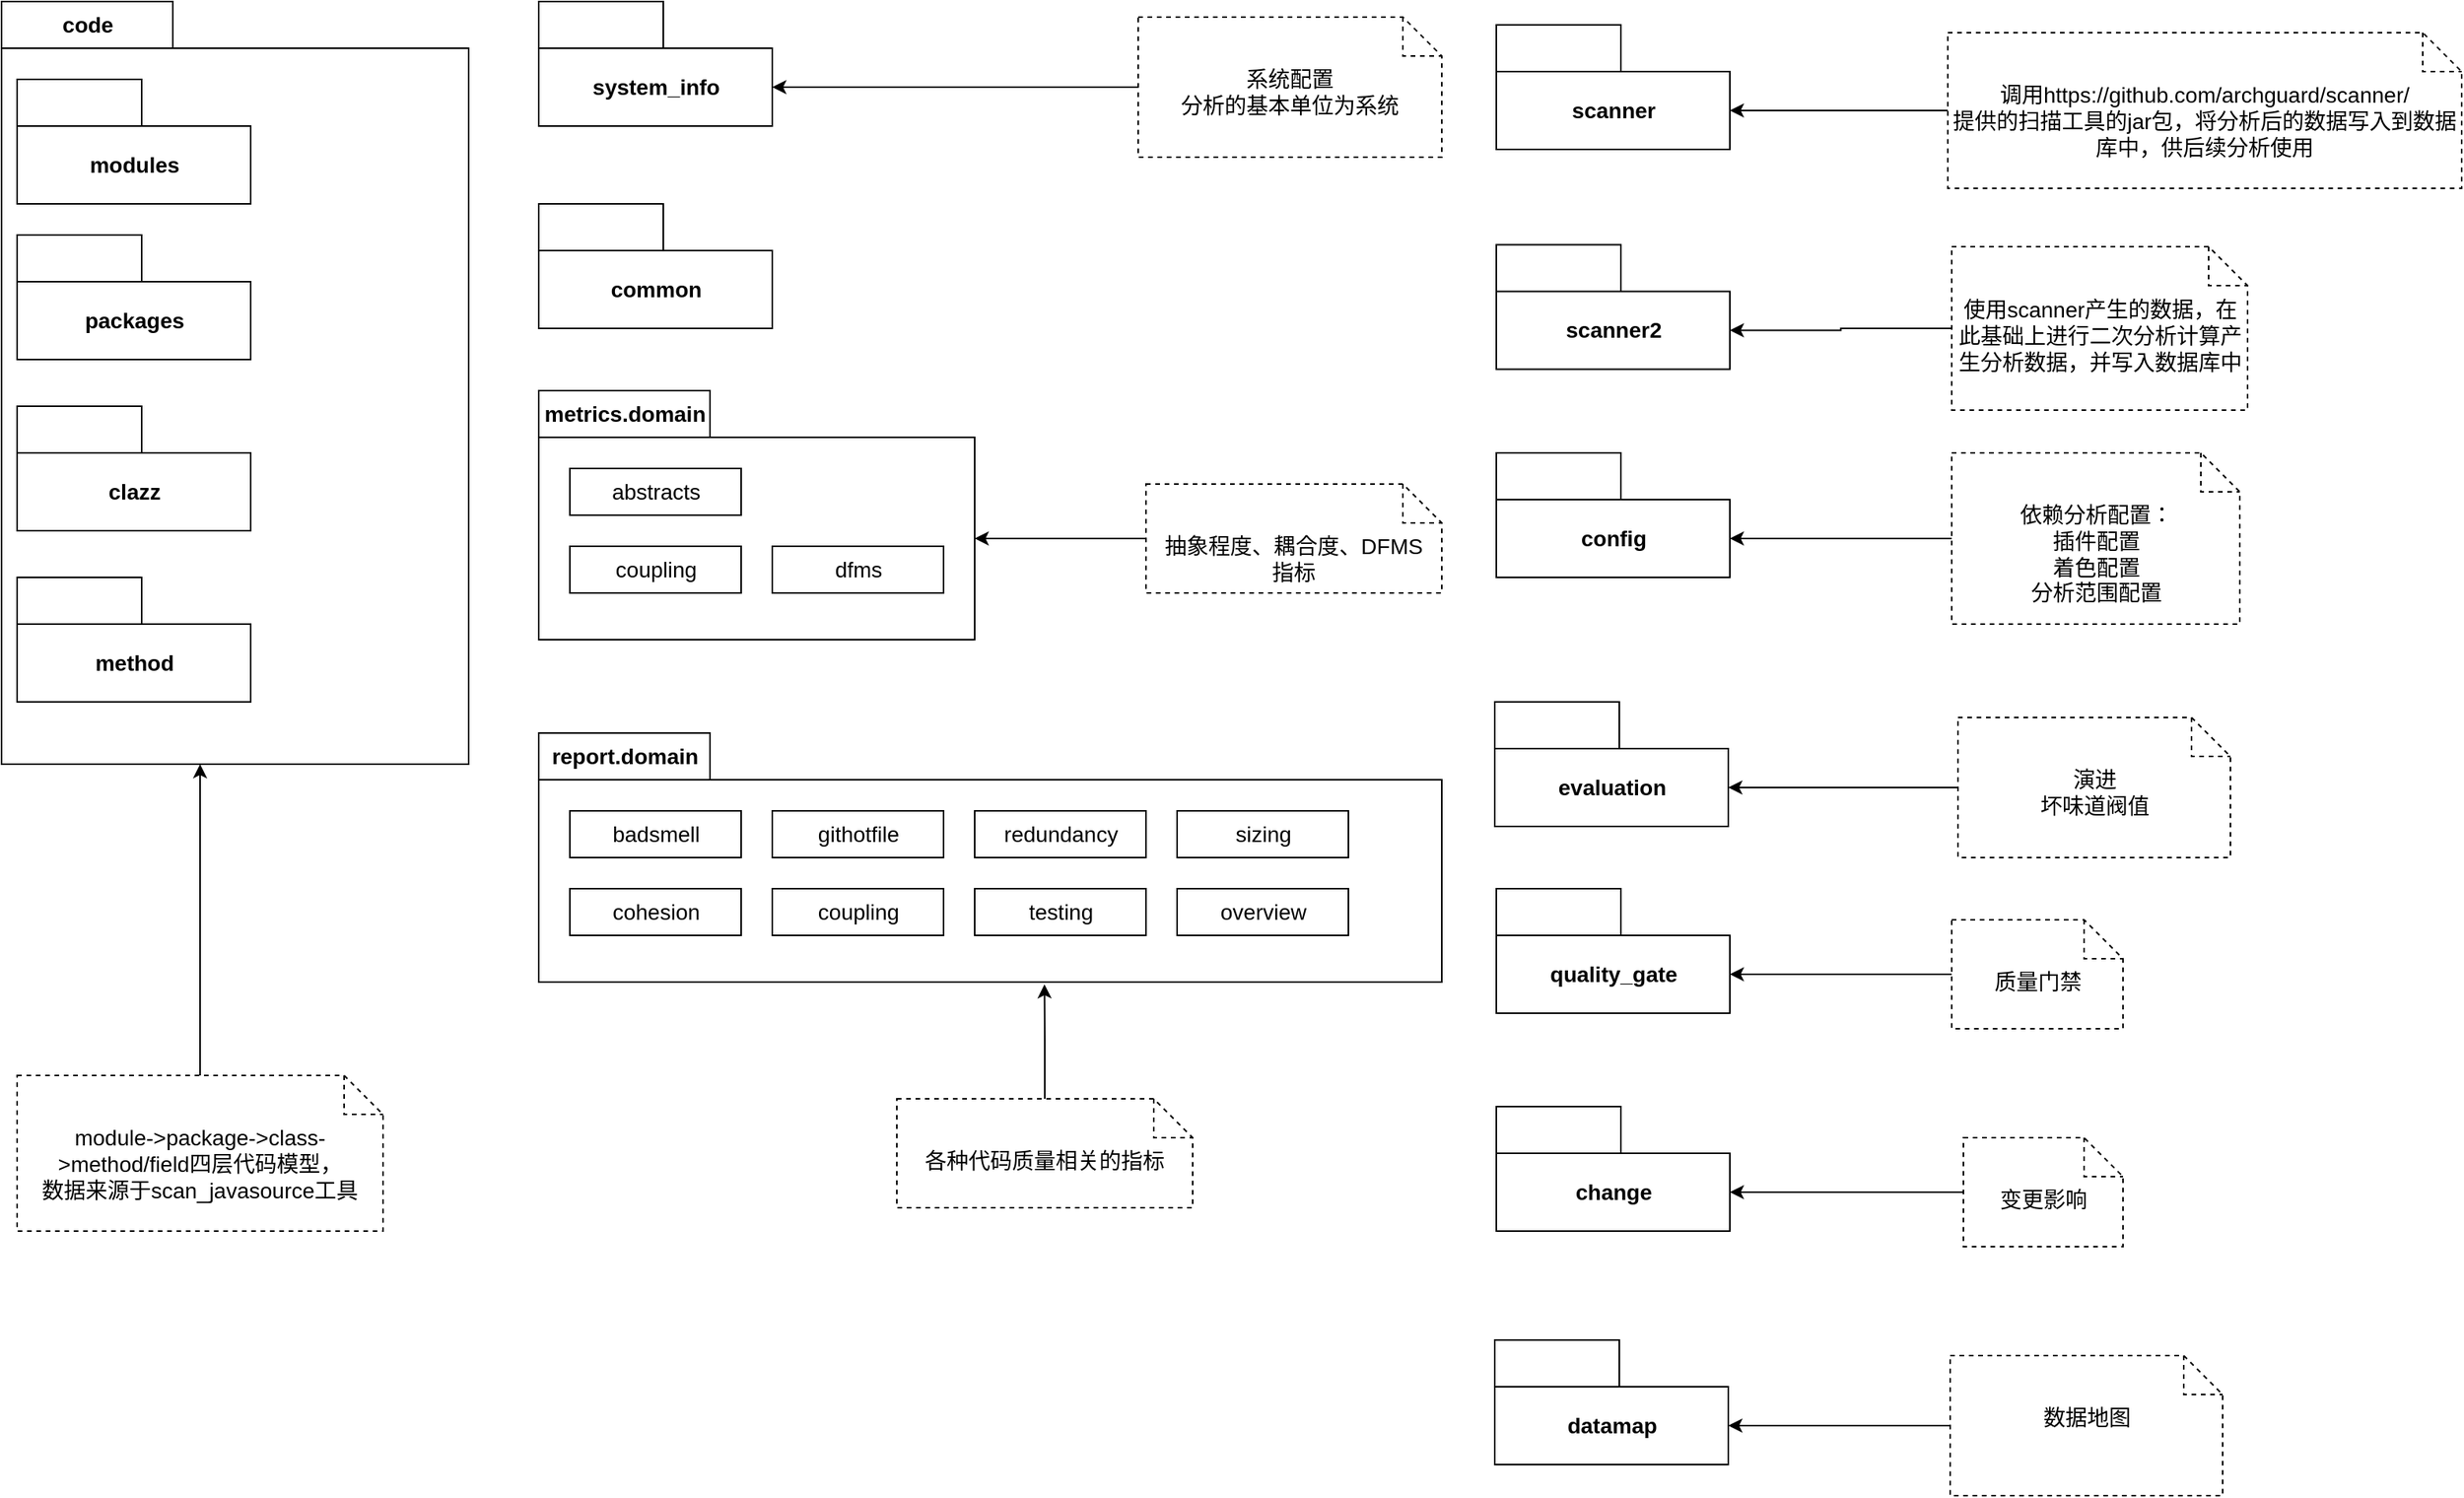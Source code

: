 <mxfile version="17.2.1" type="device"><diagram id="W0xRKkJSpiPdyRsw2Ave" name="Page-1"><mxGraphModel dx="1854" dy="1350" grid="1" gridSize="10" guides="1" tooltips="1" connect="1" arrows="1" fold="1" page="1" pageScale="1" pageWidth="850" pageHeight="1100" math="0" shadow="0"><root><mxCell id="0"/><mxCell id="1" parent="0"/><mxCell id="rQXTcV3R1CrluAP3dBnz-72" value="system_info" style="shape=folder;fontStyle=1;tabWidth=80;tabHeight=30;tabPosition=left;html=1;boundedLbl=1;fontSize=14;" vertex="1" parent="1"><mxGeometry x="425" y="10" width="150" height="80" as="geometry"/></mxCell><mxCell id="rQXTcV3R1CrluAP3dBnz-78" value="metrics.domain" style="shape=folder;fontStyle=1;tabWidth=110;tabHeight=30;tabPosition=left;html=1;boundedLbl=1;labelInHeader=1;container=1;collapsible=0;recursiveResize=0;strokeColor=default;fontSize=14;" vertex="1" parent="1"><mxGeometry x="425" y="260" width="280" height="160" as="geometry"/></mxCell><mxCell id="rQXTcV3R1CrluAP3dBnz-79" value="abstracts" style="html=1;strokeColor=default;fontSize=14;" vertex="1" parent="rQXTcV3R1CrluAP3dBnz-78"><mxGeometry width="110" height="30" relative="1" as="geometry"><mxPoint x="20" y="50" as="offset"/></mxGeometry></mxCell><mxCell id="rQXTcV3R1CrluAP3dBnz-80" value="coupling" style="html=1;strokeColor=default;fontSize=14;" vertex="1" parent="rQXTcV3R1CrluAP3dBnz-78"><mxGeometry x="20" y="100" width="110" height="30" as="geometry"/></mxCell><mxCell id="rQXTcV3R1CrluAP3dBnz-81" value="dfms" style="html=1;strokeColor=default;fontSize=14;" vertex="1" parent="rQXTcV3R1CrluAP3dBnz-78"><mxGeometry x="150" y="100" width="110" height="30" as="geometry"/></mxCell><mxCell id="rQXTcV3R1CrluAP3dBnz-82" value="report.domain" style="shape=folder;fontStyle=1;tabWidth=110;tabHeight=30;tabPosition=left;html=1;boundedLbl=1;labelInHeader=1;container=1;collapsible=0;recursiveResize=0;strokeColor=default;fontSize=14;" vertex="1" parent="1"><mxGeometry x="425" y="480" width="580" height="160" as="geometry"/></mxCell><mxCell id="rQXTcV3R1CrluAP3dBnz-83" value="badsmell" style="html=1;strokeColor=default;fontSize=14;" vertex="1" parent="rQXTcV3R1CrluAP3dBnz-82"><mxGeometry width="110" height="30" relative="1" as="geometry"><mxPoint x="20" y="50" as="offset"/></mxGeometry></mxCell><mxCell id="rQXTcV3R1CrluAP3dBnz-84" value="cohesion" style="html=1;strokeColor=default;fontSize=14;" vertex="1" parent="rQXTcV3R1CrluAP3dBnz-82"><mxGeometry x="20" y="100" width="110" height="30" as="geometry"/></mxCell><mxCell id="rQXTcV3R1CrluAP3dBnz-85" value="coupling" style="html=1;strokeColor=default;fontSize=14;" vertex="1" parent="rQXTcV3R1CrluAP3dBnz-82"><mxGeometry x="150" y="100" width="110" height="30" as="geometry"/></mxCell><mxCell id="rQXTcV3R1CrluAP3dBnz-86" value="githotfile" style="html=1;strokeColor=default;fontSize=14;" vertex="1" parent="rQXTcV3R1CrluAP3dBnz-82"><mxGeometry x="150" y="50" width="110" height="30" as="geometry"/></mxCell><mxCell id="rQXTcV3R1CrluAP3dBnz-87" value="redundancy" style="html=1;strokeColor=default;fontSize=14;" vertex="1" parent="rQXTcV3R1CrluAP3dBnz-82"><mxGeometry x="280" y="50" width="110" height="30" as="geometry"/></mxCell><mxCell id="rQXTcV3R1CrluAP3dBnz-88" value="testing" style="html=1;strokeColor=default;fontSize=14;" vertex="1" parent="rQXTcV3R1CrluAP3dBnz-82"><mxGeometry x="280" y="100" width="110" height="30" as="geometry"/></mxCell><mxCell id="rQXTcV3R1CrluAP3dBnz-89" value="sizing" style="html=1;strokeColor=default;fontSize=14;" vertex="1" parent="rQXTcV3R1CrluAP3dBnz-82"><mxGeometry x="410" y="50" width="110" height="30" as="geometry"/></mxCell><mxCell id="rQXTcV3R1CrluAP3dBnz-90" value="overview" style="html=1;strokeColor=default;fontSize=14;" vertex="1" parent="rQXTcV3R1CrluAP3dBnz-82"><mxGeometry x="410" y="100" width="110" height="30" as="geometry"/></mxCell><mxCell id="rQXTcV3R1CrluAP3dBnz-91" style="edgeStyle=orthogonalEdgeStyle;rounded=0;orthogonalLoop=1;jettySize=auto;html=1;exitX=0;exitY=0.5;exitDx=0;exitDy=0;exitPerimeter=0;entryX=0;entryY=0;entryDx=150;entryDy=55;entryPerimeter=0;fontSize=14;" edge="1" parent="1" source="rQXTcV3R1CrluAP3dBnz-92" target="rQXTcV3R1CrluAP3dBnz-72"><mxGeometry relative="1" as="geometry"/></mxCell><mxCell id="rQXTcV3R1CrluAP3dBnz-92" value="系统配置&lt;br&gt;分析的基本单位为系统" style="shape=note2;boundedLbl=1;whiteSpace=wrap;html=1;size=25;verticalAlign=top;align=center;strokeColor=default;dashed=1;fontSize=14;" vertex="1" parent="1"><mxGeometry x="810" y="20" width="195" height="90" as="geometry"/></mxCell><mxCell id="rQXTcV3R1CrluAP3dBnz-189" style="edgeStyle=orthogonalEdgeStyle;rounded=0;orthogonalLoop=1;jettySize=auto;html=1;entryX=0;entryY=0;entryDx=280;entryDy=95;entryPerimeter=0;" edge="1" parent="1" source="rQXTcV3R1CrluAP3dBnz-94" target="rQXTcV3R1CrluAP3dBnz-78"><mxGeometry relative="1" as="geometry"/></mxCell><mxCell id="rQXTcV3R1CrluAP3dBnz-94" value="抽象程度、耦合度、DFMS&lt;br style=&quot;font-size: 14px;&quot;&gt;指标" style="shape=note2;boundedLbl=1;whiteSpace=wrap;html=1;size=25;verticalAlign=top;align=center;strokeColor=default;dashed=1;fontSize=14;" vertex="1" parent="1"><mxGeometry x="815" y="320" width="190" height="70" as="geometry"/></mxCell><mxCell id="rQXTcV3R1CrluAP3dBnz-95" value="quality_gate" style="shape=folder;fontStyle=1;tabWidth=80;tabHeight=30;tabPosition=left;html=1;boundedLbl=1;fontSize=14;" vertex="1" parent="1"><mxGeometry x="1040" y="580" width="150" height="80" as="geometry"/></mxCell><mxCell id="rQXTcV3R1CrluAP3dBnz-182" style="edgeStyle=orthogonalEdgeStyle;rounded=0;orthogonalLoop=1;jettySize=auto;html=1;entryX=0;entryY=0;entryDx=150;entryDy=55;entryPerimeter=0;" edge="1" parent="1" source="rQXTcV3R1CrluAP3dBnz-97" target="rQXTcV3R1CrluAP3dBnz-95"><mxGeometry relative="1" as="geometry"/></mxCell><mxCell id="rQXTcV3R1CrluAP3dBnz-97" value="质量门禁" style="shape=note2;boundedLbl=1;whiteSpace=wrap;html=1;size=25;verticalAlign=top;align=center;strokeColor=default;dashed=1;fontSize=14;" vertex="1" parent="1"><mxGeometry x="1332.5" y="600" width="110" height="70" as="geometry"/></mxCell><mxCell id="rQXTcV3R1CrluAP3dBnz-191" style="edgeStyle=orthogonalEdgeStyle;rounded=0;orthogonalLoop=1;jettySize=auto;html=1;entryX=0.56;entryY=1.009;entryDx=0;entryDy=0;entryPerimeter=0;" edge="1" parent="1" source="rQXTcV3R1CrluAP3dBnz-99" target="rQXTcV3R1CrluAP3dBnz-82"><mxGeometry relative="1" as="geometry"/></mxCell><mxCell id="rQXTcV3R1CrluAP3dBnz-99" value="各种代码质量相关的指标" style="shape=note2;boundedLbl=1;whiteSpace=wrap;html=1;size=25;verticalAlign=top;align=center;strokeColor=default;dashed=1;fontSize=14;" vertex="1" parent="1"><mxGeometry x="655" y="715" width="190" height="70" as="geometry"/></mxCell><mxCell id="rQXTcV3R1CrluAP3dBnz-100" value="scanner" style="shape=folder;fontStyle=1;tabWidth=80;tabHeight=30;tabPosition=left;html=1;boundedLbl=1;fontSize=14;" vertex="1" parent="1"><mxGeometry x="1040" y="25" width="150" height="80" as="geometry"/></mxCell><mxCell id="rQXTcV3R1CrluAP3dBnz-101" value="scanner2" style="shape=folder;fontStyle=1;tabWidth=80;tabHeight=30;tabPosition=left;html=1;boundedLbl=1;fontSize=14;" vertex="1" parent="1"><mxGeometry x="1040" y="166.25" width="150" height="80" as="geometry"/></mxCell><mxCell id="rQXTcV3R1CrluAP3dBnz-181" style="edgeStyle=orthogonalEdgeStyle;rounded=0;orthogonalLoop=1;jettySize=auto;html=1;entryX=0;entryY=0;entryDx=150;entryDy=55;entryPerimeter=0;" edge="1" parent="1" source="rQXTcV3R1CrluAP3dBnz-103" target="rQXTcV3R1CrluAP3dBnz-100"><mxGeometry relative="1" as="geometry"/></mxCell><mxCell id="rQXTcV3R1CrluAP3dBnz-103" value="调用https://github.com/archguard/scanner/&lt;br style=&quot;font-size: 14px;&quot;&gt;提供的扫描工具的jar包，将分析后的数据写入到数据库中，供后续分析使用" style="shape=note2;boundedLbl=1;whiteSpace=wrap;html=1;size=25;verticalAlign=top;align=center;strokeColor=default;dashed=1;fontSize=14;" vertex="1" parent="1"><mxGeometry x="1330" y="30" width="330" height="100" as="geometry"/></mxCell><mxCell id="rQXTcV3R1CrluAP3dBnz-104" style="edgeStyle=orthogonalEdgeStyle;rounded=0;orthogonalLoop=1;jettySize=auto;html=1;exitX=0;exitY=0.5;exitDx=0;exitDy=0;exitPerimeter=0;entryX=0;entryY=0;entryDx=150;entryDy=55;entryPerimeter=0;fontSize=14;" edge="1" parent="1" source="rQXTcV3R1CrluAP3dBnz-105" target="rQXTcV3R1CrluAP3dBnz-101"><mxGeometry relative="1" as="geometry"/></mxCell><mxCell id="rQXTcV3R1CrluAP3dBnz-105" value="使用scanner产生的数据，在此基础上进行二次分析计算产生分析数据，并写入数据库中" style="shape=note2;boundedLbl=1;whiteSpace=wrap;html=1;size=25;verticalAlign=top;align=center;strokeColor=default;dashed=1;fontSize=14;" vertex="1" parent="1"><mxGeometry x="1332.5" y="167.5" width="190" height="105" as="geometry"/></mxCell><mxCell id="rQXTcV3R1CrluAP3dBnz-108" value="evaluation" style="shape=folder;fontStyle=1;tabWidth=80;tabHeight=30;tabPosition=left;html=1;boundedLbl=1;fontSize=14;" vertex="1" parent="1"><mxGeometry x="1039" y="460" width="150" height="80" as="geometry"/></mxCell><mxCell id="rQXTcV3R1CrluAP3dBnz-111" style="edgeStyle=orthogonalEdgeStyle;rounded=0;orthogonalLoop=1;jettySize=auto;html=1;exitX=0;exitY=0.5;exitDx=0;exitDy=0;exitPerimeter=0;entryX=0;entryY=0;entryDx=150;entryDy=55;entryPerimeter=0;fontSize=14;" edge="1" parent="1" source="rQXTcV3R1CrluAP3dBnz-112" target="rQXTcV3R1CrluAP3dBnz-108"><mxGeometry relative="1" as="geometry"/></mxCell><mxCell id="rQXTcV3R1CrluAP3dBnz-112" value="演进&lt;br&gt;坏味道阀值" style="shape=note2;boundedLbl=1;whiteSpace=wrap;html=1;size=25;verticalAlign=top;align=center;strokeColor=default;dashed=1;fontSize=14;" vertex="1" parent="1"><mxGeometry x="1336.5" y="470" width="175" height="90" as="geometry"/></mxCell><mxCell id="rQXTcV3R1CrluAP3dBnz-160" value="code" style="shape=folder;fontStyle=1;tabWidth=110;tabHeight=30;tabPosition=left;html=1;boundedLbl=1;labelInHeader=1;container=1;collapsible=0;recursiveResize=0;strokeColor=default;fontSize=14;" vertex="1" parent="1"><mxGeometry x="80" y="10" width="300" height="490" as="geometry"/></mxCell><mxCell id="rQXTcV3R1CrluAP3dBnz-164" value="modules" style="shape=folder;fontStyle=1;tabWidth=80;tabHeight=30;tabPosition=left;html=1;boundedLbl=1;fontSize=14;" vertex="1" parent="rQXTcV3R1CrluAP3dBnz-160"><mxGeometry x="10" y="50" width="150" height="80" as="geometry"/></mxCell><mxCell id="rQXTcV3R1CrluAP3dBnz-165" value="packages" style="shape=folder;fontStyle=1;tabWidth=80;tabHeight=30;tabPosition=left;html=1;boundedLbl=1;fontSize=14;" vertex="1" parent="rQXTcV3R1CrluAP3dBnz-160"><mxGeometry x="10" y="150" width="150" height="80" as="geometry"/></mxCell><mxCell id="rQXTcV3R1CrluAP3dBnz-68" value="clazz" style="shape=folder;fontStyle=1;tabWidth=80;tabHeight=30;tabPosition=left;html=1;boundedLbl=1;fontSize=14;" vertex="1" parent="rQXTcV3R1CrluAP3dBnz-160"><mxGeometry x="10" y="260" width="150" height="80" as="geometry"/></mxCell><mxCell id="rQXTcV3R1CrluAP3dBnz-69" value="method" style="shape=folder;fontStyle=1;tabWidth=80;tabHeight=30;tabPosition=left;html=1;boundedLbl=1;fontSize=14;" vertex="1" parent="rQXTcV3R1CrluAP3dBnz-160"><mxGeometry x="10" y="370" width="150" height="80" as="geometry"/></mxCell><mxCell id="rQXTcV3R1CrluAP3dBnz-169" value="change" style="shape=folder;fontStyle=1;tabWidth=80;tabHeight=30;tabPosition=left;html=1;boundedLbl=1;fontSize=14;" vertex="1" parent="1"><mxGeometry x="1040" y="720" width="150" height="80" as="geometry"/></mxCell><mxCell id="rQXTcV3R1CrluAP3dBnz-183" style="edgeStyle=orthogonalEdgeStyle;rounded=0;orthogonalLoop=1;jettySize=auto;html=1;entryX=0;entryY=0;entryDx=150;entryDy=55;entryPerimeter=0;" edge="1" parent="1" source="rQXTcV3R1CrluAP3dBnz-170" target="rQXTcV3R1CrluAP3dBnz-169"><mxGeometry relative="1" as="geometry"/></mxCell><mxCell id="rQXTcV3R1CrluAP3dBnz-170" value="变更影响" style="shape=note2;boundedLbl=1;whiteSpace=wrap;html=1;size=25;verticalAlign=top;align=center;strokeColor=default;dashed=1;fontSize=14;" vertex="1" parent="1"><mxGeometry x="1340" y="740" width="102.5" height="70" as="geometry"/></mxCell><mxCell id="rQXTcV3R1CrluAP3dBnz-172" value="common" style="shape=folder;fontStyle=1;tabWidth=80;tabHeight=30;tabPosition=left;html=1;boundedLbl=1;fontSize=14;" vertex="1" parent="1"><mxGeometry x="425" y="140" width="150" height="80" as="geometry"/></mxCell><mxCell id="rQXTcV3R1CrluAP3dBnz-173" value="config" style="shape=folder;fontStyle=1;tabWidth=80;tabHeight=30;tabPosition=left;html=1;boundedLbl=1;fontSize=14;" vertex="1" parent="1"><mxGeometry x="1040" y="300" width="150" height="80" as="geometry"/></mxCell><mxCell id="rQXTcV3R1CrluAP3dBnz-179" style="edgeStyle=orthogonalEdgeStyle;rounded=0;orthogonalLoop=1;jettySize=auto;html=1;entryX=0;entryY=0;entryDx=150;entryDy=55;entryPerimeter=0;" edge="1" parent="1" source="rQXTcV3R1CrluAP3dBnz-177" target="rQXTcV3R1CrluAP3dBnz-173"><mxGeometry relative="1" as="geometry"/></mxCell><mxCell id="rQXTcV3R1CrluAP3dBnz-177" value="依赖分析配置：&lt;br&gt;插件配置&lt;br&gt;着色配置&lt;br&gt;分析范围配置" style="shape=note2;boundedLbl=1;whiteSpace=wrap;html=1;size=25;verticalAlign=top;align=center;strokeColor=default;dashed=1;fontSize=14;" vertex="1" parent="1"><mxGeometry x="1332.5" y="300" width="185" height="110" as="geometry"/></mxCell><mxCell id="rQXTcV3R1CrluAP3dBnz-185" style="edgeStyle=orthogonalEdgeStyle;rounded=0;orthogonalLoop=1;jettySize=auto;html=1;entryX=0.425;entryY=1;entryDx=0;entryDy=0;entryPerimeter=0;" edge="1" parent="1" source="rQXTcV3R1CrluAP3dBnz-184" target="rQXTcV3R1CrluAP3dBnz-160"><mxGeometry relative="1" as="geometry"/></mxCell><mxCell id="rQXTcV3R1CrluAP3dBnz-184" value="module-&amp;gt;package-&amp;gt;class-&amp;gt;method/field四层代码模型，&lt;br style=&quot;font-size: 14px;&quot;&gt;数据来源于scan_javasource工具" style="shape=note2;boundedLbl=1;whiteSpace=wrap;html=1;size=25;verticalAlign=top;align=center;strokeColor=default;dashed=1;fontSize=14;" vertex="1" parent="1"><mxGeometry x="90" y="700" width="235" height="100" as="geometry"/></mxCell><mxCell id="rQXTcV3R1CrluAP3dBnz-186" value="datamap" style="shape=folder;fontStyle=1;tabWidth=80;tabHeight=30;tabPosition=left;html=1;boundedLbl=1;fontSize=14;" vertex="1" parent="1"><mxGeometry x="1039" y="870" width="150" height="80" as="geometry"/></mxCell><mxCell id="rQXTcV3R1CrluAP3dBnz-187" style="edgeStyle=orthogonalEdgeStyle;rounded=0;orthogonalLoop=1;jettySize=auto;html=1;entryX=0;entryY=0;entryDx=150;entryDy=55;entryPerimeter=0;" edge="1" parent="1" source="rQXTcV3R1CrluAP3dBnz-188" target="rQXTcV3R1CrluAP3dBnz-186"><mxGeometry relative="1" as="geometry"/></mxCell><mxCell id="rQXTcV3R1CrluAP3dBnz-188" value="数据地图" style="shape=note2;boundedLbl=1;whiteSpace=wrap;html=1;size=25;verticalAlign=top;align=center;strokeColor=default;dashed=1;fontSize=14;" vertex="1" parent="1"><mxGeometry x="1331.5" y="880" width="175" height="90" as="geometry"/></mxCell></root></mxGraphModel></diagram></mxfile>
